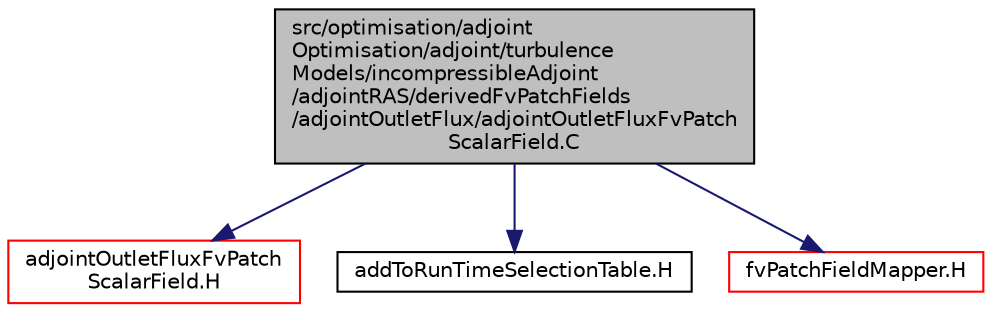 digraph "src/optimisation/adjointOptimisation/adjoint/turbulenceModels/incompressibleAdjoint/adjointRAS/derivedFvPatchFields/adjointOutletFlux/adjointOutletFluxFvPatchScalarField.C"
{
  bgcolor="transparent";
  edge [fontname="Helvetica",fontsize="10",labelfontname="Helvetica",labelfontsize="10"];
  node [fontname="Helvetica",fontsize="10",shape=record];
  Node1 [label="src/optimisation/adjoint\lOptimisation/adjoint/turbulence\lModels/incompressibleAdjoint\l/adjointRAS/derivedFvPatchFields\l/adjointOutletFlux/adjointOutletFluxFvPatch\lScalarField.C",height=0.2,width=0.4,color="black", fillcolor="grey75", style="filled" fontcolor="black"];
  Node1 -> Node2 [color="midnightblue",fontsize="10",style="solid",fontname="Helvetica"];
  Node2 [label="adjointOutletFluxFvPatch\lScalarField.H",height=0.2,width=0.4,color="red",URL="$adjointOutletFluxFvPatchScalarField_8H.html"];
  Node1 -> Node3 [color="midnightblue",fontsize="10",style="solid",fontname="Helvetica"];
  Node3 [label="addToRunTimeSelectionTable.H",height=0.2,width=0.4,color="black",URL="$addToRunTimeSelectionTable_8H.html",tooltip="Macros for easy insertion into run-time selection tables. "];
  Node1 -> Node4 [color="midnightblue",fontsize="10",style="solid",fontname="Helvetica"];
  Node4 [label="fvPatchFieldMapper.H",height=0.2,width=0.4,color="red",URL="$fvPatchFieldMapper_8H.html"];
}
